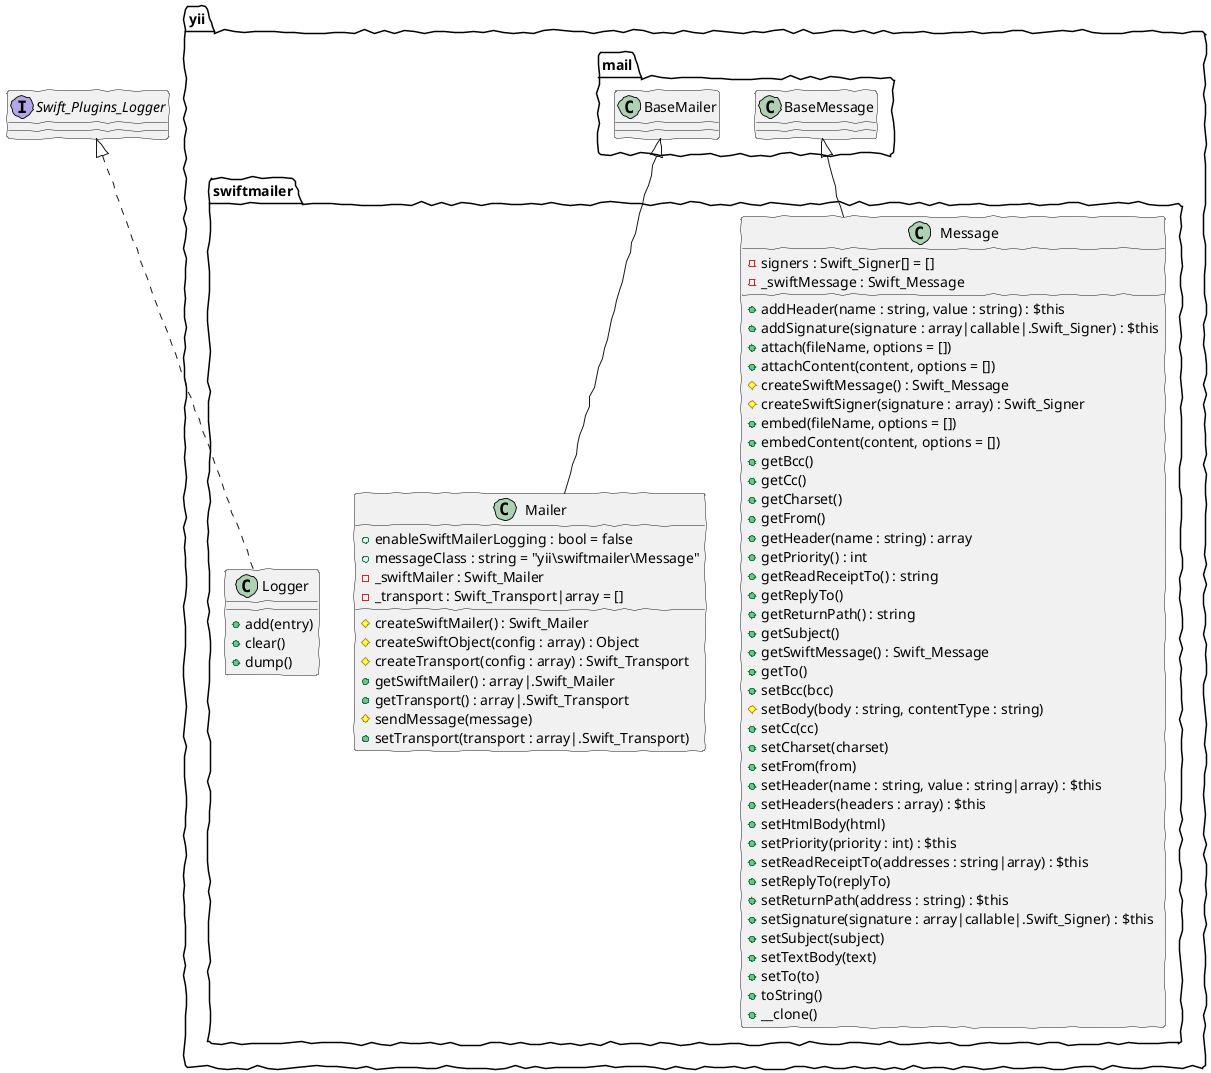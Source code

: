 @startuml
skinparam handwritten true
class yii.swiftmailer.Logger {
    +add(entry)
    +clear()
    +dump()
}
class yii.swiftmailer.Logger implements Swift_Plugins_Logger
class yii.swiftmailer.Mailer {
    +enableSwiftMailerLogging : bool = false
    +messageClass : string = "yii\swiftmailer\Message"
    -_swiftMailer : Swift_Mailer
    -_transport : Swift_Transport|array = []
    #createSwiftMailer() : Swift_Mailer
    #createSwiftObject(config : array) : Object
    #createTransport(config : array) : Swift_Transport
    +getSwiftMailer() : array|.Swift_Mailer
    +getTransport() : array|.Swift_Transport
    #sendMessage(message)
    +setTransport(transport : array|.Swift_Transport)
}
class yii.swiftmailer.Mailer extends yii.mail.BaseMailer
class yii.swiftmailer.Message {
    -signers : Swift_Signer[] = []
    -_swiftMessage : Swift_Message
    +addHeader(name : string, value : string) : $this
    +addSignature(signature : array|callable|.Swift_Signer) : $this
    +attach(fileName, options = [])
    +attachContent(content, options = [])
    #createSwiftMessage() : Swift_Message
    #createSwiftSigner(signature : array) : Swift_Signer
    +embed(fileName, options = [])
    +embedContent(content, options = [])
    +getBcc()
    +getCc()
    +getCharset()
    +getFrom()
    +getHeader(name : string) : array
    +getPriority() : int
    +getReadReceiptTo() : string
    +getReplyTo()
    +getReturnPath() : string
    +getSubject()
    +getSwiftMessage() : Swift_Message
    +getTo()
    +setBcc(bcc)
    #setBody(body : string, contentType : string)
    +setCc(cc)
    +setCharset(charset)
    +setFrom(from)
    +setHeader(name : string, value : string|array) : $this
    +setHeaders(headers : array) : $this
    +setHtmlBody(html)
    +setPriority(priority : int) : $this
    +setReadReceiptTo(addresses : string|array) : $this
    +setReplyTo(replyTo)
    +setReturnPath(address : string) : $this
    +setSignature(signature : array|callable|.Swift_Signer) : $this
    +setSubject(subject)
    +setTextBody(text)
    +setTo(to)
    +toString()
    +__clone()
}
class yii.swiftmailer.Message extends yii.mail.BaseMessage
@enduml
